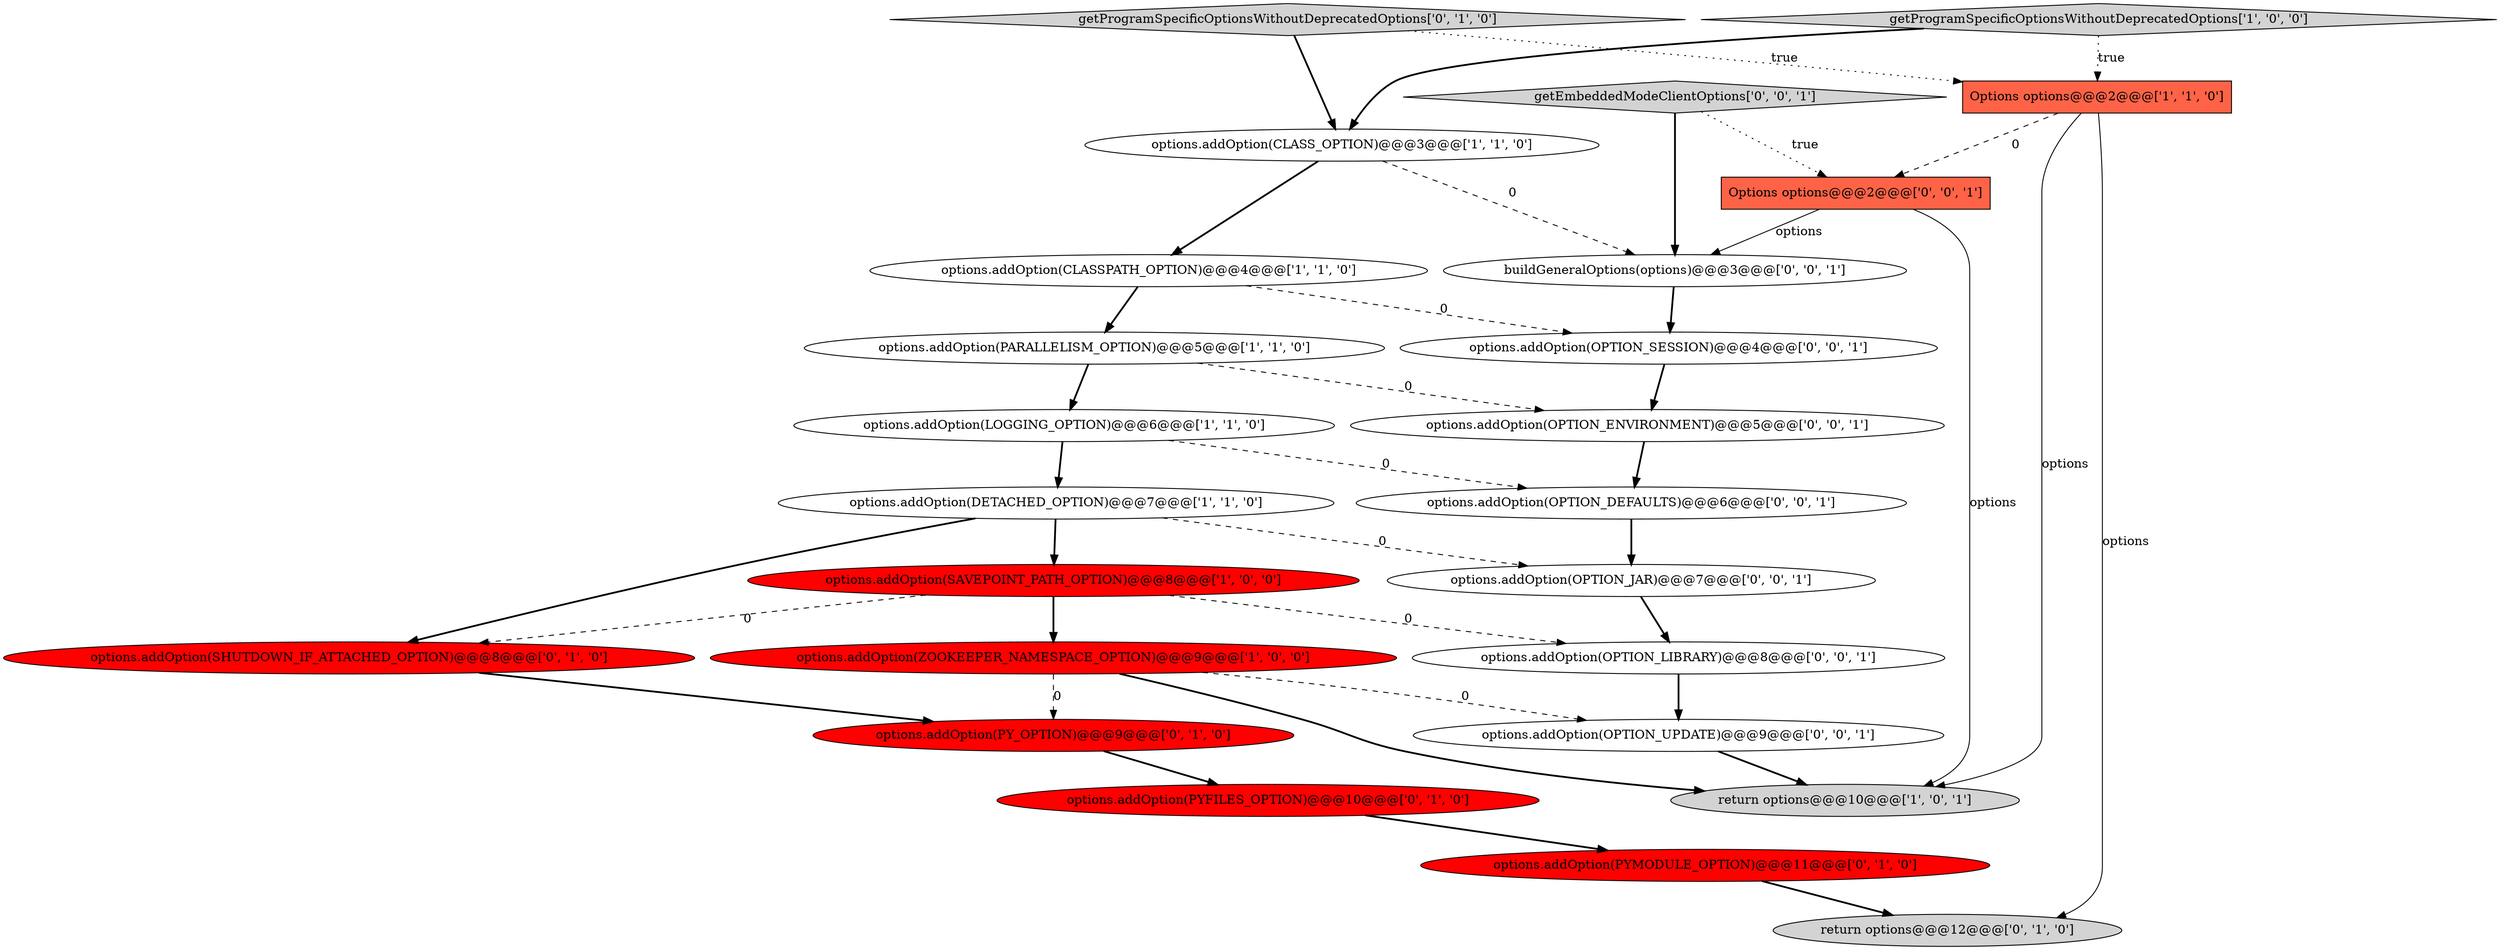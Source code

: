 digraph {
21 [style = filled, label = "options.addOption(OPTION_JAR)@@@7@@@['0', '0', '1']", fillcolor = white, shape = ellipse image = "AAA0AAABBB3BBB"];
13 [style = filled, label = "return options@@@12@@@['0', '1', '0']", fillcolor = lightgray, shape = ellipse image = "AAA0AAABBB2BBB"];
17 [style = filled, label = "options.addOption(OPTION_DEFAULTS)@@@6@@@['0', '0', '1']", fillcolor = white, shape = ellipse image = "AAA0AAABBB3BBB"];
24 [style = filled, label = "getEmbeddedModeClientOptions['0', '0', '1']", fillcolor = lightgray, shape = diamond image = "AAA0AAABBB3BBB"];
23 [style = filled, label = "options.addOption(OPTION_ENVIRONMENT)@@@5@@@['0', '0', '1']", fillcolor = white, shape = ellipse image = "AAA0AAABBB3BBB"];
18 [style = filled, label = "options.addOption(OPTION_SESSION)@@@4@@@['0', '0', '1']", fillcolor = white, shape = ellipse image = "AAA0AAABBB3BBB"];
10 [style = filled, label = "getProgramSpecificOptionsWithoutDeprecatedOptions['0', '1', '0']", fillcolor = lightgray, shape = diamond image = "AAA0AAABBB2BBB"];
2 [style = filled, label = "options.addOption(CLASSPATH_OPTION)@@@4@@@['1', '1', '0']", fillcolor = white, shape = ellipse image = "AAA0AAABBB1BBB"];
7 [style = filled, label = "options.addOption(ZOOKEEPER_NAMESPACE_OPTION)@@@9@@@['1', '0', '0']", fillcolor = red, shape = ellipse image = "AAA1AAABBB1BBB"];
3 [style = filled, label = "options.addOption(CLASS_OPTION)@@@3@@@['1', '1', '0']", fillcolor = white, shape = ellipse image = "AAA0AAABBB1BBB"];
14 [style = filled, label = "options.addOption(PYFILES_OPTION)@@@10@@@['0', '1', '0']", fillcolor = red, shape = ellipse image = "AAA1AAABBB2BBB"];
20 [style = filled, label = "options.addOption(OPTION_LIBRARY)@@@8@@@['0', '0', '1']", fillcolor = white, shape = ellipse image = "AAA0AAABBB3BBB"];
6 [style = filled, label = "options.addOption(LOGGING_OPTION)@@@6@@@['1', '1', '0']", fillcolor = white, shape = ellipse image = "AAA0AAABBB1BBB"];
8 [style = filled, label = "options.addOption(SAVEPOINT_PATH_OPTION)@@@8@@@['1', '0', '0']", fillcolor = red, shape = ellipse image = "AAA1AAABBB1BBB"];
11 [style = filled, label = "options.addOption(SHUTDOWN_IF_ATTACHED_OPTION)@@@8@@@['0', '1', '0']", fillcolor = red, shape = ellipse image = "AAA1AAABBB2BBB"];
15 [style = filled, label = "options.addOption(PYMODULE_OPTION)@@@11@@@['0', '1', '0']", fillcolor = red, shape = ellipse image = "AAA1AAABBB2BBB"];
5 [style = filled, label = "getProgramSpecificOptionsWithoutDeprecatedOptions['1', '0', '0']", fillcolor = lightgray, shape = diamond image = "AAA0AAABBB1BBB"];
16 [style = filled, label = "buildGeneralOptions(options)@@@3@@@['0', '0', '1']", fillcolor = white, shape = ellipse image = "AAA0AAABBB3BBB"];
0 [style = filled, label = "Options options@@@2@@@['1', '1', '0']", fillcolor = tomato, shape = box image = "AAA0AAABBB1BBB"];
1 [style = filled, label = "options.addOption(DETACHED_OPTION)@@@7@@@['1', '1', '0']", fillcolor = white, shape = ellipse image = "AAA0AAABBB1BBB"];
9 [style = filled, label = "return options@@@10@@@['1', '0', '1']", fillcolor = lightgray, shape = ellipse image = "AAA0AAABBB1BBB"];
4 [style = filled, label = "options.addOption(PARALLELISM_OPTION)@@@5@@@['1', '1', '0']", fillcolor = white, shape = ellipse image = "AAA0AAABBB1BBB"];
12 [style = filled, label = "options.addOption(PY_OPTION)@@@9@@@['0', '1', '0']", fillcolor = red, shape = ellipse image = "AAA1AAABBB2BBB"];
19 [style = filled, label = "options.addOption(OPTION_UPDATE)@@@9@@@['0', '0', '1']", fillcolor = white, shape = ellipse image = "AAA0AAABBB3BBB"];
22 [style = filled, label = "Options options@@@2@@@['0', '0', '1']", fillcolor = tomato, shape = box image = "AAA0AAABBB3BBB"];
5->3 [style = bold, label=""];
15->13 [style = bold, label=""];
16->18 [style = bold, label=""];
1->8 [style = bold, label=""];
18->23 [style = bold, label=""];
4->6 [style = bold, label=""];
22->9 [style = solid, label="options"];
8->20 [style = dashed, label="0"];
10->3 [style = bold, label=""];
11->12 [style = bold, label=""];
6->17 [style = dashed, label="0"];
1->21 [style = dashed, label="0"];
5->0 [style = dotted, label="true"];
2->4 [style = bold, label=""];
0->22 [style = dashed, label="0"];
8->7 [style = bold, label=""];
1->11 [style = bold, label=""];
7->9 [style = bold, label=""];
6->1 [style = bold, label=""];
24->16 [style = bold, label=""];
0->9 [style = solid, label="options"];
21->20 [style = bold, label=""];
3->2 [style = bold, label=""];
19->9 [style = bold, label=""];
7->19 [style = dashed, label="0"];
24->22 [style = dotted, label="true"];
0->13 [style = solid, label="options"];
12->14 [style = bold, label=""];
2->18 [style = dashed, label="0"];
7->12 [style = dashed, label="0"];
10->0 [style = dotted, label="true"];
23->17 [style = bold, label=""];
14->15 [style = bold, label=""];
8->11 [style = dashed, label="0"];
20->19 [style = bold, label=""];
4->23 [style = dashed, label="0"];
17->21 [style = bold, label=""];
22->16 [style = solid, label="options"];
3->16 [style = dashed, label="0"];
}
